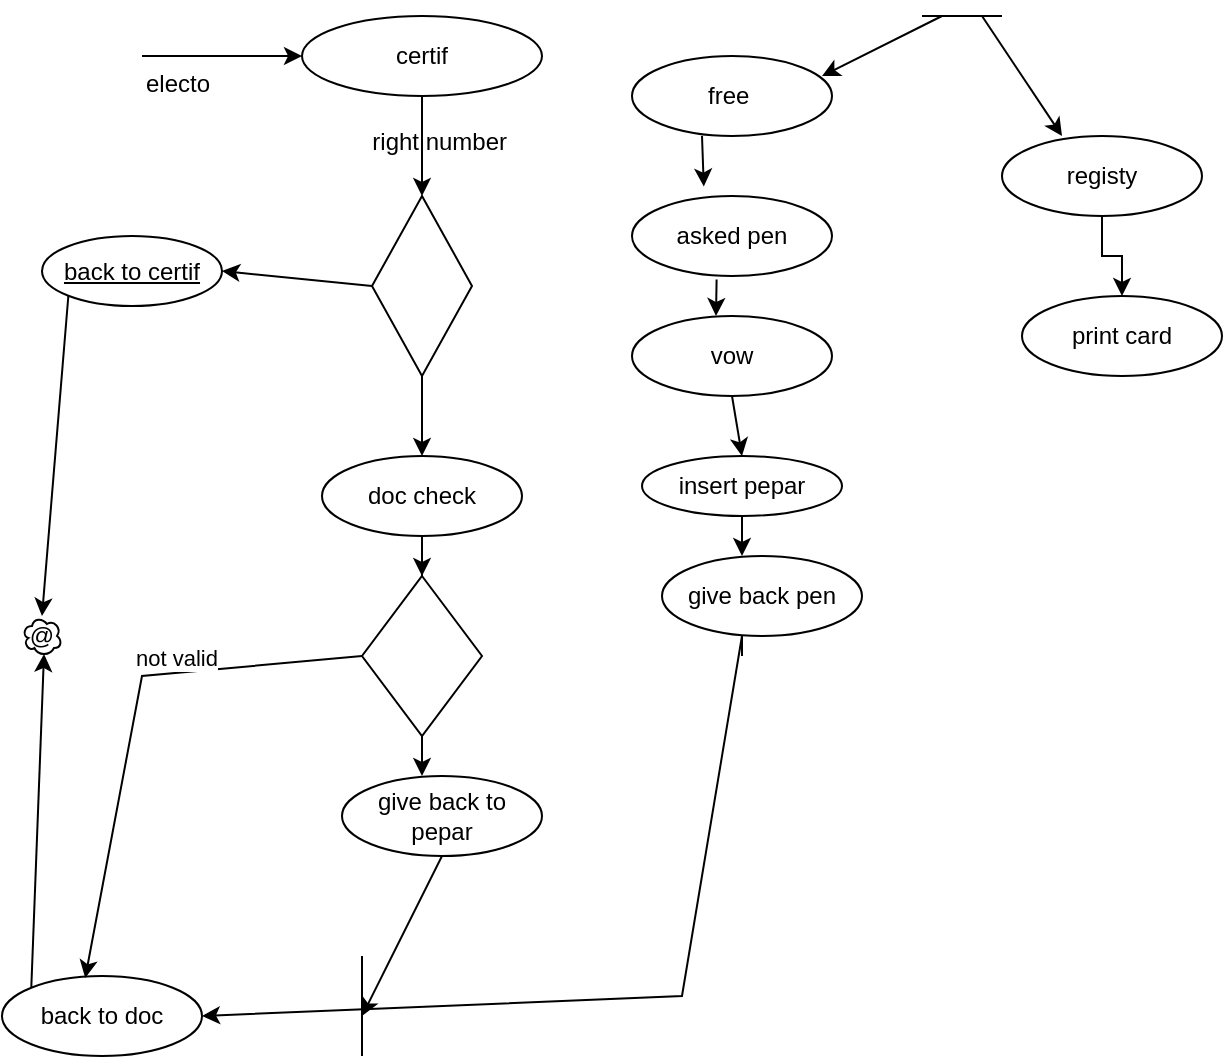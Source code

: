 <mxfile version="22.0.2" type="device">
  <diagram name="Page-1" id="ZvJGDT-micqH3S-8s01A">
    <mxGraphModel dx="449" dy="365" grid="1" gridSize="10" guides="1" tooltips="1" connect="1" arrows="1" fold="1" page="1" pageScale="1" pageWidth="850" pageHeight="1100" math="0" shadow="0">
      <root>
        <mxCell id="0" />
        <mxCell id="1" parent="0" />
        <mxCell id="sg1L3XCrZpDp5dMWrPWX-2" value="certif" style="ellipse;whiteSpace=wrap;html=1;align=center;" vertex="1" parent="1">
          <mxGeometry x="160" y="10" width="120" height="40" as="geometry" />
        </mxCell>
        <mxCell id="sg1L3XCrZpDp5dMWrPWX-12" value="" style="edgeStyle=orthogonalEdgeStyle;rounded=0;orthogonalLoop=1;jettySize=auto;html=1;" edge="1" parent="1" source="sg1L3XCrZpDp5dMWrPWX-7" target="sg1L3XCrZpDp5dMWrPWX-8">
          <mxGeometry relative="1" as="geometry" />
        </mxCell>
        <mxCell id="sg1L3XCrZpDp5dMWrPWX-3" value="" style="shape=rhombus;perimeter=rhombusPerimeter;whiteSpace=wrap;html=1;align=center;" vertex="1" parent="1">
          <mxGeometry x="195" y="100" width="50" height="90" as="geometry" />
        </mxCell>
        <mxCell id="sg1L3XCrZpDp5dMWrPWX-4" value="" style="endArrow=classic;html=1;rounded=0;entryX=0.5;entryY=0;entryDx=0;entryDy=0;exitX=0.5;exitY=1;exitDx=0;exitDy=0;" edge="1" parent="1" source="sg1L3XCrZpDp5dMWrPWX-2" target="sg1L3XCrZpDp5dMWrPWX-3">
          <mxGeometry width="50" height="50" relative="1" as="geometry">
            <mxPoint x="230" y="220" as="sourcePoint" />
            <mxPoint x="280" y="170" as="targetPoint" />
          </mxGeometry>
        </mxCell>
        <mxCell id="sg1L3XCrZpDp5dMWrPWX-6" value="back to certif" style="ellipse;whiteSpace=wrap;html=1;align=center;fontStyle=4;" vertex="1" parent="1">
          <mxGeometry x="30" y="120" width="90" height="35" as="geometry" />
        </mxCell>
        <mxCell id="sg1L3XCrZpDp5dMWrPWX-8" value="" style="shape=rhombus;perimeter=rhombusPerimeter;whiteSpace=wrap;html=1;align=center;" vertex="1" parent="1">
          <mxGeometry x="190" y="290" width="60" height="80" as="geometry" />
        </mxCell>
        <mxCell id="sg1L3XCrZpDp5dMWrPWX-10" value="give back to pepar" style="ellipse;whiteSpace=wrap;html=1;align=center;" vertex="1" parent="1">
          <mxGeometry x="180" y="390" width="100" height="40" as="geometry" />
        </mxCell>
        <mxCell id="sg1L3XCrZpDp5dMWrPWX-11" value="back to doc" style="ellipse;whiteSpace=wrap;html=1;align=center;" vertex="1" parent="1">
          <mxGeometry x="10" y="490" width="100" height="40" as="geometry" />
        </mxCell>
        <mxCell id="sg1L3XCrZpDp5dMWrPWX-13" value="" style="edgeStyle=orthogonalEdgeStyle;rounded=0;orthogonalLoop=1;jettySize=auto;html=1;" edge="1" parent="1" source="sg1L3XCrZpDp5dMWrPWX-3" target="sg1L3XCrZpDp5dMWrPWX-7">
          <mxGeometry relative="1" as="geometry">
            <mxPoint x="220" y="190" as="sourcePoint" />
            <mxPoint x="220" y="290" as="targetPoint" />
          </mxGeometry>
        </mxCell>
        <mxCell id="sg1L3XCrZpDp5dMWrPWX-7" value="doc check" style="ellipse;whiteSpace=wrap;html=1;align=center;" vertex="1" parent="1">
          <mxGeometry x="170" y="230" width="100" height="40" as="geometry" />
        </mxCell>
        <mxCell id="sg1L3XCrZpDp5dMWrPWX-14" value="" style="edgeStyle=orthogonalEdgeStyle;rounded=0;orthogonalLoop=1;jettySize=auto;html=1;" edge="1" parent="1">
          <mxGeometry relative="1" as="geometry">
            <mxPoint x="220" y="370" as="sourcePoint" />
            <mxPoint x="220" y="390" as="targetPoint" />
          </mxGeometry>
        </mxCell>
        <mxCell id="sg1L3XCrZpDp5dMWrPWX-15" value="" style="endArrow=classic;html=1;rounded=0;entryX=0.416;entryY=0.025;entryDx=0;entryDy=0;entryPerimeter=0;" edge="1" parent="1" target="sg1L3XCrZpDp5dMWrPWX-11">
          <mxGeometry width="50" height="50" relative="1" as="geometry">
            <mxPoint x="190" y="330" as="sourcePoint" />
            <mxPoint x="280" y="290" as="targetPoint" />
            <Array as="points">
              <mxPoint x="190" y="330" />
              <mxPoint x="80" y="340" />
            </Array>
          </mxGeometry>
        </mxCell>
        <mxCell id="sg1L3XCrZpDp5dMWrPWX-45" value=" not valid" style="edgeLabel;html=1;align=center;verticalAlign=middle;resizable=0;points=[];" vertex="1" connectable="0" parent="sg1L3XCrZpDp5dMWrPWX-15">
          <mxGeometry x="-0.296" y="-4" relative="1" as="geometry">
            <mxPoint y="-4" as="offset" />
          </mxGeometry>
        </mxCell>
        <mxCell id="sg1L3XCrZpDp5dMWrPWX-16" value="@" style="ellipse;shape=cloud;whiteSpace=wrap;html=1;align=center;" vertex="1" parent="1">
          <mxGeometry x="20" y="310" width="20" height="20" as="geometry" />
        </mxCell>
        <mxCell id="sg1L3XCrZpDp5dMWrPWX-17" value="" style="endArrow=classic;html=1;rounded=0;exitX=0;exitY=0;exitDx=0;exitDy=0;entryX=0.55;entryY=0.95;entryDx=0;entryDy=0;entryPerimeter=0;" edge="1" parent="1" source="sg1L3XCrZpDp5dMWrPWX-11" target="sg1L3XCrZpDp5dMWrPWX-16">
          <mxGeometry width="50" height="50" relative="1" as="geometry">
            <mxPoint x="40" y="370" as="sourcePoint" />
            <mxPoint x="40" y="340" as="targetPoint" />
          </mxGeometry>
        </mxCell>
        <mxCell id="sg1L3XCrZpDp5dMWrPWX-18" value="" style="endArrow=classic;html=1;rounded=0;exitX=0;exitY=0.5;exitDx=0;exitDy=0;entryX=1;entryY=0.5;entryDx=0;entryDy=0;" edge="1" parent="1" source="sg1L3XCrZpDp5dMWrPWX-3" target="sg1L3XCrZpDp5dMWrPWX-6">
          <mxGeometry width="50" height="50" relative="1" as="geometry">
            <mxPoint x="190" y="150" as="sourcePoint" />
            <mxPoint x="130" y="140" as="targetPoint" />
          </mxGeometry>
        </mxCell>
        <mxCell id="sg1L3XCrZpDp5dMWrPWX-19" value="" style="endArrow=classic;html=1;rounded=0;exitX=0;exitY=1;exitDx=0;exitDy=0;" edge="1" parent="1" source="sg1L3XCrZpDp5dMWrPWX-6">
          <mxGeometry width="50" height="50" relative="1" as="geometry">
            <mxPoint x="70" y="170" as="sourcePoint" />
            <mxPoint x="30" y="310" as="targetPoint" />
          </mxGeometry>
        </mxCell>
        <mxCell id="sg1L3XCrZpDp5dMWrPWX-20" value="free&amp;nbsp;" style="ellipse;whiteSpace=wrap;html=1;align=center;" vertex="1" parent="1">
          <mxGeometry x="325" y="30" width="100" height="40" as="geometry" />
        </mxCell>
        <mxCell id="sg1L3XCrZpDp5dMWrPWX-21" value="asked pen" style="ellipse;whiteSpace=wrap;html=1;align=center;" vertex="1" parent="1">
          <mxGeometry x="325" y="100" width="100" height="40" as="geometry" />
        </mxCell>
        <mxCell id="sg1L3XCrZpDp5dMWrPWX-22" value="vow" style="ellipse;whiteSpace=wrap;html=1;align=center;" vertex="1" parent="1">
          <mxGeometry x="325" y="160" width="100" height="40" as="geometry" />
        </mxCell>
        <mxCell id="sg1L3XCrZpDp5dMWrPWX-23" value="insert pepar" style="ellipse;whiteSpace=wrap;html=1;align=center;" vertex="1" parent="1">
          <mxGeometry x="330" y="230" width="100" height="30" as="geometry" />
        </mxCell>
        <mxCell id="sg1L3XCrZpDp5dMWrPWX-25" value="give back pen" style="ellipse;whiteSpace=wrap;html=1;align=center;" vertex="1" parent="1">
          <mxGeometry x="340" y="280" width="100" height="40" as="geometry" />
        </mxCell>
        <mxCell id="sg1L3XCrZpDp5dMWrPWX-26" value="" style="endArrow=classic;html=1;rounded=0;entryX=0.359;entryY=-0.118;entryDx=0;entryDy=0;entryPerimeter=0;" edge="1" parent="1" target="sg1L3XCrZpDp5dMWrPWX-21">
          <mxGeometry width="50" height="50" relative="1" as="geometry">
            <mxPoint x="360" y="70" as="sourcePoint" />
            <mxPoint x="360" y="90" as="targetPoint" />
            <Array as="points" />
          </mxGeometry>
        </mxCell>
        <mxCell id="sg1L3XCrZpDp5dMWrPWX-27" value="" style="endArrow=classic;html=1;rounded=0;exitX=0.423;exitY=1.043;exitDx=0;exitDy=0;exitPerimeter=0;" edge="1" parent="1" source="sg1L3XCrZpDp5dMWrPWX-21">
          <mxGeometry width="50" height="50" relative="1" as="geometry">
            <mxPoint x="370" y="150" as="sourcePoint" />
            <mxPoint x="367" y="160" as="targetPoint" />
          </mxGeometry>
        </mxCell>
        <mxCell id="sg1L3XCrZpDp5dMWrPWX-28" value="" style="endArrow=classic;html=1;rounded=0;exitX=0.5;exitY=1;exitDx=0;exitDy=0;" edge="1" parent="1" source="sg1L3XCrZpDp5dMWrPWX-22">
          <mxGeometry width="50" height="50" relative="1" as="geometry">
            <mxPoint x="380" y="210" as="sourcePoint" />
            <mxPoint x="380" y="230" as="targetPoint" />
          </mxGeometry>
        </mxCell>
        <mxCell id="sg1L3XCrZpDp5dMWrPWX-31" value="" style="endArrow=classic;html=1;rounded=0;exitX=0.5;exitY=1;exitDx=0;exitDy=0;" edge="1" parent="1" source="sg1L3XCrZpDp5dMWrPWX-23">
          <mxGeometry width="50" height="50" relative="1" as="geometry">
            <mxPoint x="380" y="270" as="sourcePoint" />
            <mxPoint x="380" y="280" as="targetPoint" />
          </mxGeometry>
        </mxCell>
        <mxCell id="sg1L3XCrZpDp5dMWrPWX-34" value="" style="edgeStyle=orthogonalEdgeStyle;rounded=0;orthogonalLoop=1;jettySize=auto;html=1;" edge="1" parent="1" source="sg1L3XCrZpDp5dMWrPWX-32" target="sg1L3XCrZpDp5dMWrPWX-33">
          <mxGeometry relative="1" as="geometry" />
        </mxCell>
        <mxCell id="sg1L3XCrZpDp5dMWrPWX-32" value="registy" style="ellipse;whiteSpace=wrap;html=1;align=center;" vertex="1" parent="1">
          <mxGeometry x="510" y="70" width="100" height="40" as="geometry" />
        </mxCell>
        <mxCell id="sg1L3XCrZpDp5dMWrPWX-33" value="print card" style="ellipse;whiteSpace=wrap;html=1;align=center;" vertex="1" parent="1">
          <mxGeometry x="520" y="150" width="100" height="40" as="geometry" />
        </mxCell>
        <mxCell id="sg1L3XCrZpDp5dMWrPWX-37" value="" style="endArrow=none;html=1;rounded=0;" edge="1" parent="1">
          <mxGeometry relative="1" as="geometry">
            <mxPoint x="470" y="10" as="sourcePoint" />
            <mxPoint x="510" y="10" as="targetPoint" />
          </mxGeometry>
        </mxCell>
        <mxCell id="sg1L3XCrZpDp5dMWrPWX-39" value="" style="endArrow=classic;html=1;rounded=0;entryX=0.95;entryY=0.25;entryDx=0;entryDy=0;entryPerimeter=0;" edge="1" parent="1" target="sg1L3XCrZpDp5dMWrPWX-20">
          <mxGeometry width="50" height="50" relative="1" as="geometry">
            <mxPoint x="480" y="10" as="sourcePoint" />
            <mxPoint x="440" y="90" as="targetPoint" />
          </mxGeometry>
        </mxCell>
        <mxCell id="sg1L3XCrZpDp5dMWrPWX-40" value="" style="endArrow=classic;html=1;rounded=0;entryX=0.3;entryY=0;entryDx=0;entryDy=0;entryPerimeter=0;" edge="1" parent="1" target="sg1L3XCrZpDp5dMWrPWX-32">
          <mxGeometry width="50" height="50" relative="1" as="geometry">
            <mxPoint x="500" y="10" as="sourcePoint" />
            <mxPoint x="440" y="90" as="targetPoint" />
          </mxGeometry>
        </mxCell>
        <mxCell id="sg1L3XCrZpDp5dMWrPWX-42" value="" style="endArrow=none;html=1;rounded=0;" edge="1" parent="1">
          <mxGeometry width="50" height="50" relative="1" as="geometry">
            <mxPoint x="190" y="480" as="sourcePoint" />
            <mxPoint x="190" y="530" as="targetPoint" />
          </mxGeometry>
        </mxCell>
        <mxCell id="sg1L3XCrZpDp5dMWrPWX-43" value="" style="endArrow=classic;html=1;rounded=0;entryX=1;entryY=0.5;entryDx=0;entryDy=0;" edge="1" parent="1" target="sg1L3XCrZpDp5dMWrPWX-11">
          <mxGeometry width="50" height="50" relative="1" as="geometry">
            <mxPoint x="380" y="330" as="sourcePoint" />
            <mxPoint x="190" y="510" as="targetPoint" />
            <Array as="points">
              <mxPoint x="380" y="320" />
              <mxPoint x="350" y="500" />
            </Array>
          </mxGeometry>
        </mxCell>
        <mxCell id="sg1L3XCrZpDp5dMWrPWX-44" value="" style="endArrow=classic;html=1;rounded=0;exitX=0.5;exitY=1;exitDx=0;exitDy=0;" edge="1" parent="1" source="sg1L3XCrZpDp5dMWrPWX-10">
          <mxGeometry width="50" height="50" relative="1" as="geometry">
            <mxPoint x="140" y="440" as="sourcePoint" />
            <mxPoint x="190" y="510" as="targetPoint" />
          </mxGeometry>
        </mxCell>
        <mxCell id="sg1L3XCrZpDp5dMWrPWX-46" value="electo" style="text;whiteSpace=wrap;html=1;" vertex="1" parent="1">
          <mxGeometry x="80" y="30" width="70" height="40" as="geometry" />
        </mxCell>
        <mxCell id="sg1L3XCrZpDp5dMWrPWX-47" value="" style="endArrow=classic;html=1;rounded=0;entryX=0;entryY=0.5;entryDx=0;entryDy=0;exitX=0;exitY=0;exitDx=0;exitDy=0;" edge="1" parent="1" source="sg1L3XCrZpDp5dMWrPWX-46" target="sg1L3XCrZpDp5dMWrPWX-2">
          <mxGeometry width="50" height="50" relative="1" as="geometry">
            <mxPoint x="80" y="40" as="sourcePoint" />
            <mxPoint x="250" y="100" as="targetPoint" />
          </mxGeometry>
        </mxCell>
        <mxCell id="sg1L3XCrZpDp5dMWrPWX-48" value="right number&amp;nbsp;" style="text;html=1;align=center;verticalAlign=middle;resizable=0;points=[];autosize=1;strokeColor=none;fillColor=none;" vertex="1" parent="1">
          <mxGeometry x="185" y="58" width="90" height="30" as="geometry" />
        </mxCell>
      </root>
    </mxGraphModel>
  </diagram>
</mxfile>
